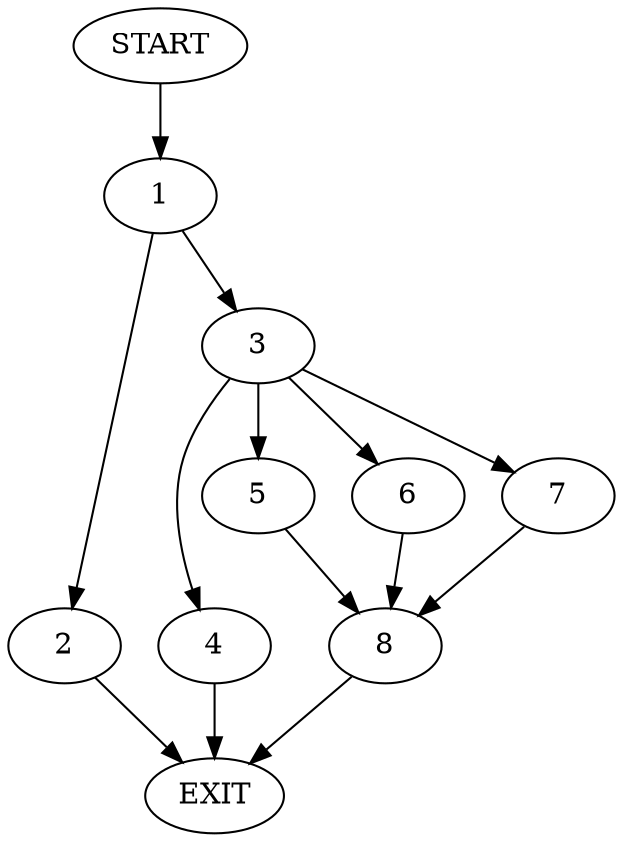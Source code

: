digraph {
0 [label="START"]
9 [label="EXIT"]
0 -> 1
1 -> 2
1 -> 3
3 -> 4
3 -> 5
3 -> 6
3 -> 7
2 -> 9
6 -> 8
5 -> 8
4 -> 9
7 -> 8
8 -> 9
}
